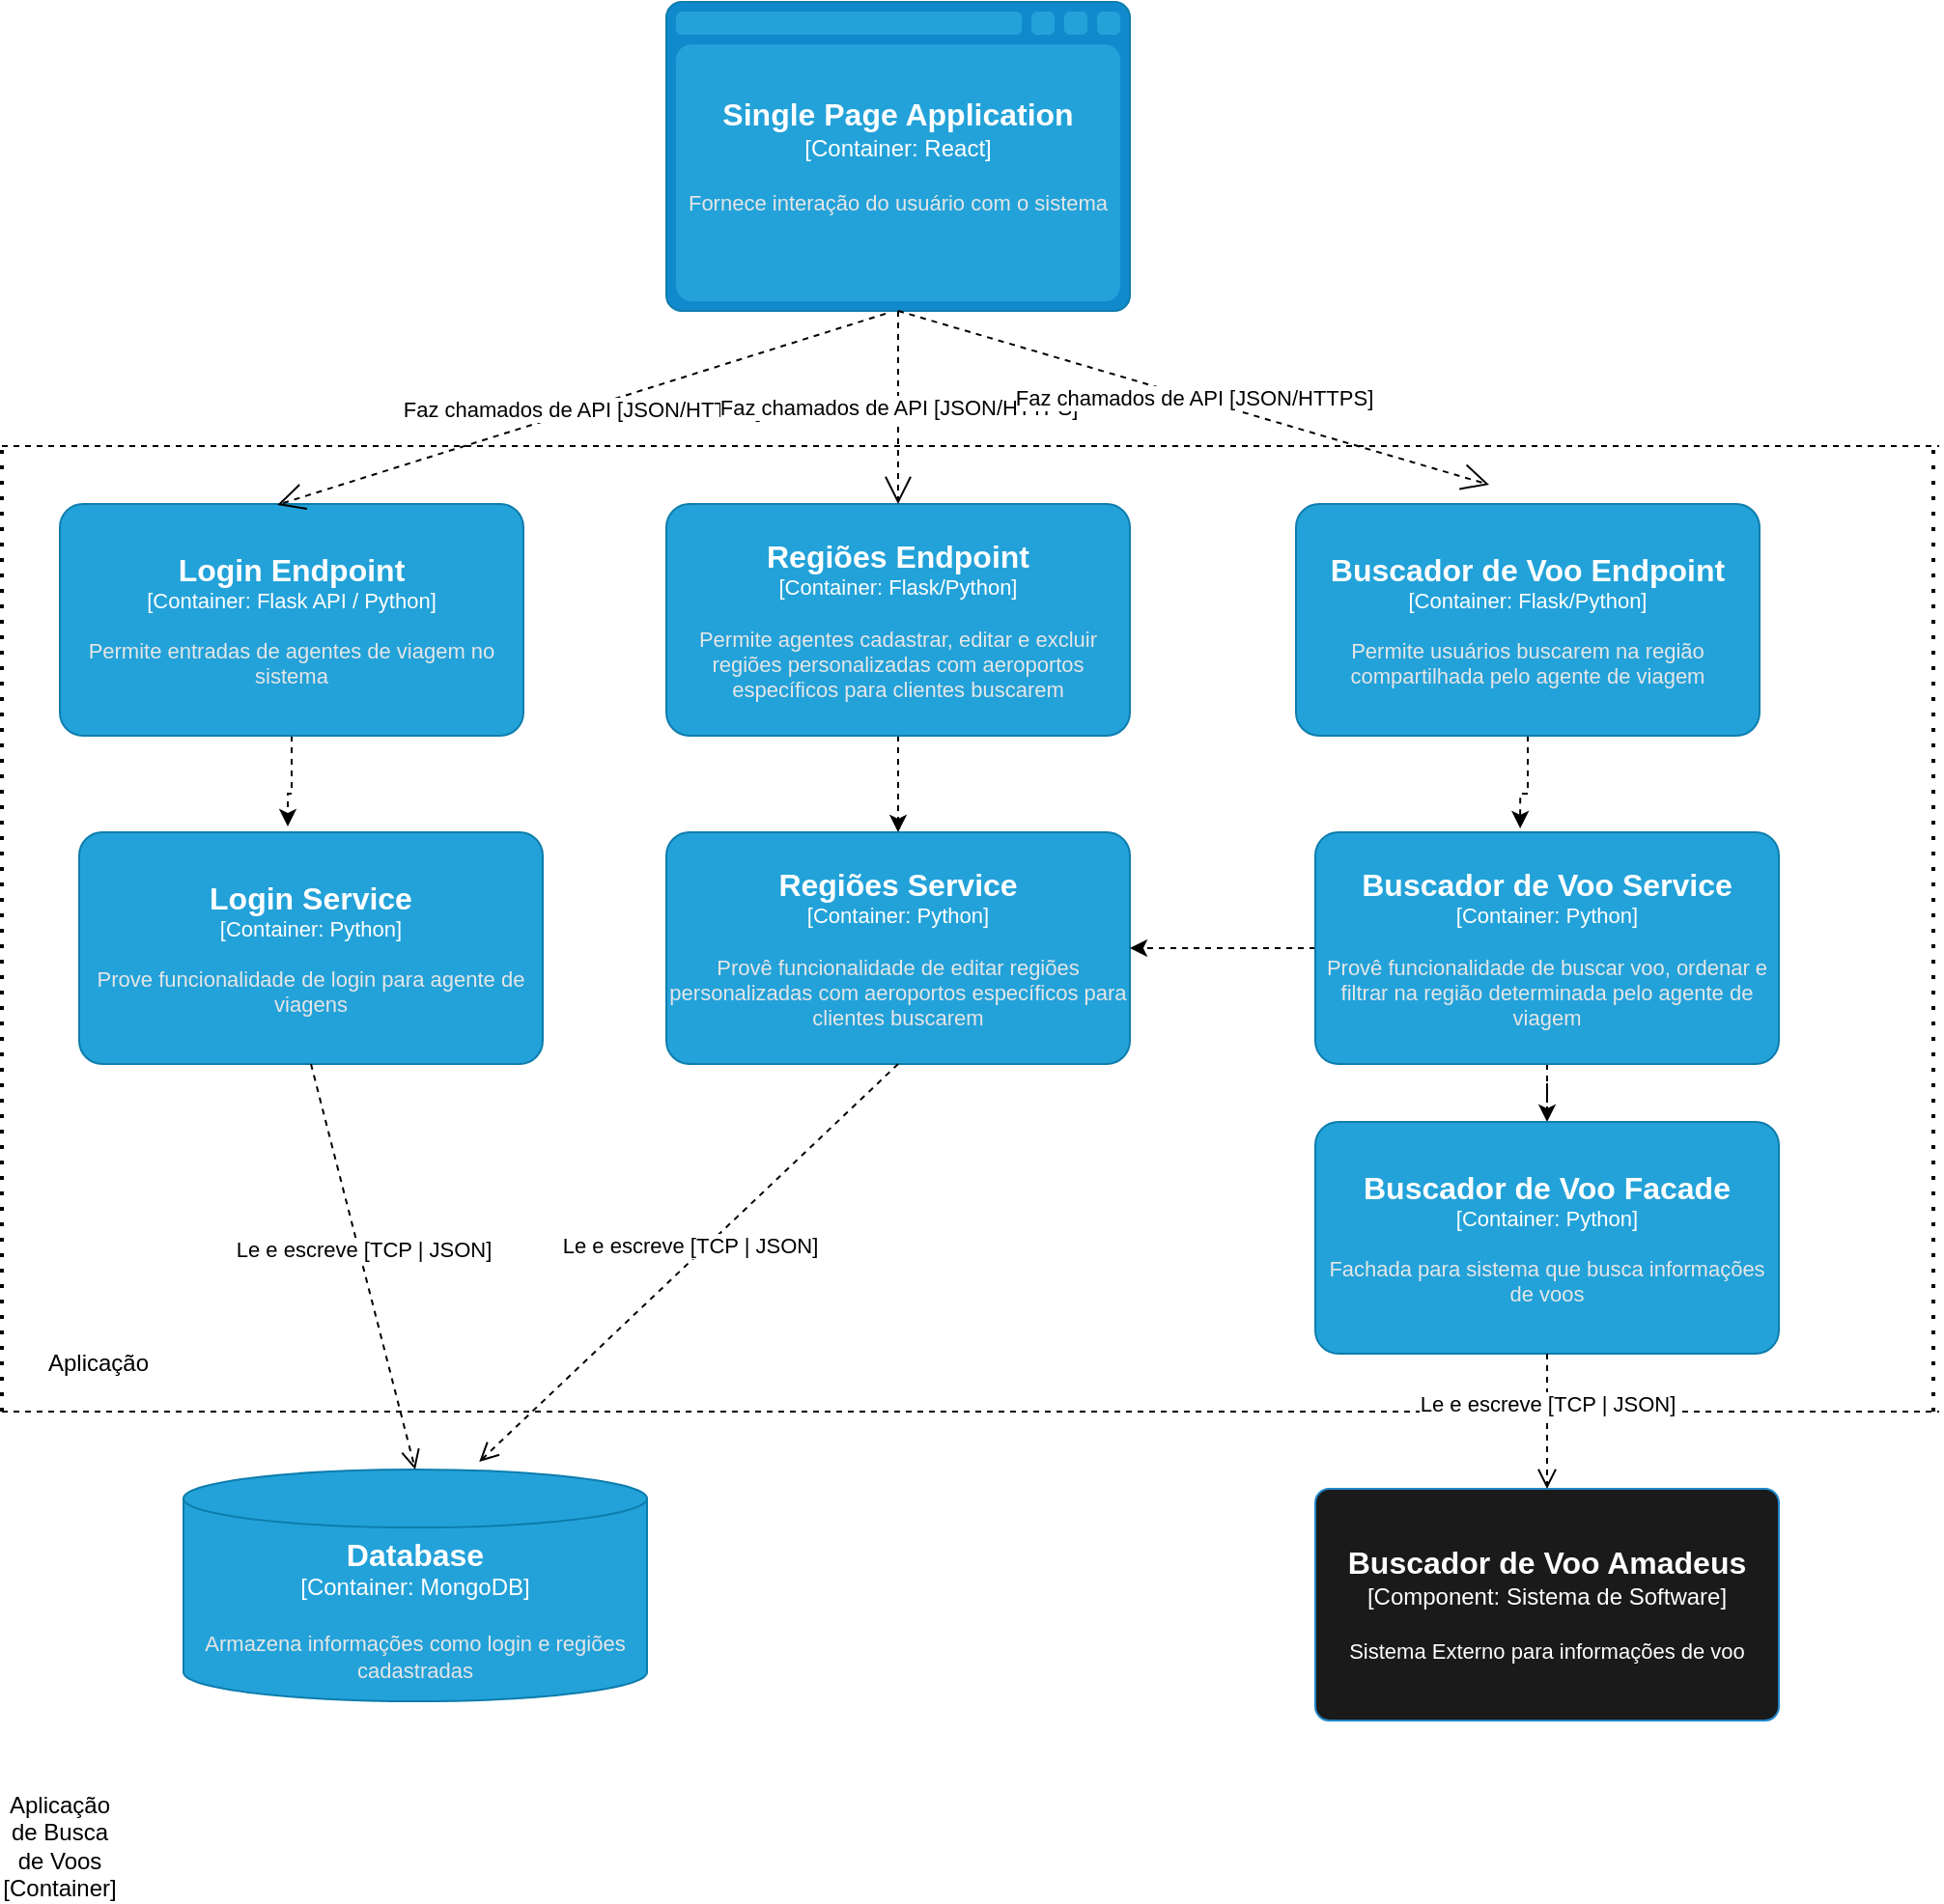 <mxfile version="21.7.3" type="device">
  <diagram id="cLjZCmnfqGSiBmY_wUJz" name="Página-1">
    <mxGraphModel dx="954" dy="585" grid="1" gridSize="10" guides="1" tooltips="1" connect="1" arrows="1" fold="1" page="1" pageScale="1" pageWidth="827" pageHeight="1169" math="0" shadow="0">
      <root>
        <mxCell id="0" />
        <mxCell id="1" parent="0" />
        <object placeholders="1" c4Type="Single Page Application" c4Container="Container" c4Technology="React" c4Description="Fornece interação do usuário com o sistema&#xa;" label="&lt;font style=&quot;font-size: 16px&quot;&gt;&lt;b&gt;%c4Type%&lt;/b&gt;&lt;/font&gt;&lt;div&gt;[%c4Container%:&amp;nbsp;%c4Technology%]&lt;/div&gt;&lt;br&gt;&lt;div&gt;&lt;font style=&quot;font-size: 11px&quot;&gt;&lt;font color=&quot;#E6E6E6&quot;&gt;%c4Description%&lt;/font&gt;&lt;/div&gt;" id="w99Zuh6v_5E5GUMmRO2c-1">
          <mxCell style="shape=mxgraph.c4.webBrowserContainer2;whiteSpace=wrap;html=1;boundedLbl=1;rounded=0;labelBackgroundColor=none;strokeColor=#118ACD;fillColor=#23A2D9;strokeColor=#118ACD;strokeColor2=#0E7DAD;fontSize=12;fontColor=#ffffff;align=center;metaEdit=1;points=[[0.5,0,0],[1,0.25,0],[1,0.5,0],[1,0.75,0],[0.5,1,0],[0,0.75,0],[0,0.5,0],[0,0.25,0]];resizable=0;" vertex="1" parent="1">
            <mxGeometry x="424" y="50" width="240" height="160" as="geometry" />
          </mxCell>
        </object>
        <mxCell id="w99Zuh6v_5E5GUMmRO2c-23" value="" style="edgeStyle=orthogonalEdgeStyle;rounded=0;orthogonalLoop=1;jettySize=auto;html=1;dashed=1;entryX=0.45;entryY=-0.025;entryDx=0;entryDy=0;entryPerimeter=0;" edge="1" parent="1" source="w99Zuh6v_5E5GUMmRO2c-2" target="w99Zuh6v_5E5GUMmRO2c-3">
          <mxGeometry relative="1" as="geometry">
            <Array as="points">
              <mxPoint x="230" y="460" />
              <mxPoint x="228" y="460" />
            </Array>
          </mxGeometry>
        </mxCell>
        <object placeholders="1" c4Name="Login Endpoint" c4Type="Container" c4Technology="Flask API / Python" c4Description="Permite entradas de agentes de viagem no sistema" label="&lt;font style=&quot;font-size: 16px&quot;&gt;&lt;b&gt;%c4Name%&lt;/b&gt;&lt;/font&gt;&lt;div&gt;[%c4Type%: %c4Technology%]&lt;/div&gt;&lt;br&gt;&lt;div&gt;&lt;font style=&quot;font-size: 11px&quot;&gt;&lt;font color=&quot;#E6E6E6&quot;&gt;%c4Description%&lt;/font&gt;&lt;/div&gt;" id="w99Zuh6v_5E5GUMmRO2c-2">
          <mxCell style="rounded=1;whiteSpace=wrap;html=1;fontSize=11;labelBackgroundColor=none;fillColor=#23A2D9;fontColor=#ffffff;align=center;arcSize=10;strokeColor=#0E7DAD;metaEdit=1;resizable=0;points=[[0.25,0,0],[0.5,0,0],[0.75,0,0],[1,0.25,0],[1,0.5,0],[1,0.75,0],[0.75,1,0],[0.5,1,0],[0.25,1,0],[0,0.75,0],[0,0.5,0],[0,0.25,0]];" vertex="1" parent="1">
            <mxGeometry x="110" y="310" width="240" height="120" as="geometry" />
          </mxCell>
        </object>
        <object placeholders="1" c4Name="Login Service" c4Type="Container" c4Technology="Python" c4Description="Prove funcionalidade de login para agente de viagens" label="&lt;font style=&quot;font-size: 16px&quot;&gt;&lt;b&gt;%c4Name%&lt;/b&gt;&lt;/font&gt;&lt;div&gt;[%c4Type%: %c4Technology%]&lt;/div&gt;&lt;br&gt;&lt;div&gt;&lt;font style=&quot;font-size: 11px&quot;&gt;&lt;font color=&quot;#E6E6E6&quot;&gt;%c4Description%&lt;/font&gt;&lt;/div&gt;" id="w99Zuh6v_5E5GUMmRO2c-3">
          <mxCell style="rounded=1;whiteSpace=wrap;html=1;fontSize=11;labelBackgroundColor=none;fillColor=#23A2D9;fontColor=#ffffff;align=center;arcSize=10;strokeColor=#0E7DAD;metaEdit=1;resizable=0;points=[[0.25,0,0],[0.5,0,0],[0.75,0,0],[1,0.25,0],[1,0.5,0],[1,0.75,0],[0.75,1,0],[0.5,1,0],[0.25,1,0],[0,0.75,0],[0,0.5,0],[0,0.25,0]];" vertex="1" parent="1">
            <mxGeometry x="120" y="480" width="240" height="120" as="geometry" />
          </mxCell>
        </object>
        <object placeholders="1" c4Type="Database" c4Container="Container" c4Technology="MongoDB" c4Description="Armazena informações como login e regiões cadastradas" label="&lt;font style=&quot;font-size: 16px&quot;&gt;&lt;b&gt;%c4Type%&lt;/b&gt;&lt;/font&gt;&lt;div&gt;[%c4Container%:&amp;nbsp;%c4Technology%]&lt;/div&gt;&lt;br&gt;&lt;div&gt;&lt;font style=&quot;font-size: 11px&quot;&gt;&lt;font color=&quot;#E6E6E6&quot;&gt;%c4Description%&lt;/font&gt;&lt;/div&gt;" id="w99Zuh6v_5E5GUMmRO2c-4">
          <mxCell style="shape=cylinder3;size=15;whiteSpace=wrap;html=1;boundedLbl=1;rounded=0;labelBackgroundColor=none;fillColor=#23A2D9;fontSize=12;fontColor=#ffffff;align=center;strokeColor=#0E7DAD;metaEdit=1;points=[[0.5,0,0],[1,0.25,0],[1,0.5,0],[1,0.75,0],[0.5,1,0],[0,0.75,0],[0,0.5,0],[0,0.25,0]];resizable=0;" vertex="1" parent="1">
            <mxGeometry x="174" y="810" width="240" height="120" as="geometry" />
          </mxCell>
        </object>
        <mxCell id="w99Zuh6v_5E5GUMmRO2c-24" value="" style="edgeStyle=orthogonalEdgeStyle;rounded=0;orthogonalLoop=1;jettySize=auto;html=1;dashed=1;" edge="1" parent="1" source="w99Zuh6v_5E5GUMmRO2c-5" target="w99Zuh6v_5E5GUMmRO2c-6">
          <mxGeometry relative="1" as="geometry" />
        </mxCell>
        <object placeholders="1" c4Name="Regiões Endpoint" c4Type="Container" c4Technology="Flask/Python" c4Description="Permite agentes cadastrar, editar e excluir regiões personalizadas com aeroportos específicos para clientes buscarem" label="&lt;font style=&quot;font-size: 16px&quot;&gt;&lt;b&gt;%c4Name%&lt;/b&gt;&lt;/font&gt;&lt;div&gt;[%c4Type%: %c4Technology%]&lt;/div&gt;&lt;br&gt;&lt;div&gt;&lt;font style=&quot;font-size: 11px&quot;&gt;&lt;font color=&quot;#E6E6E6&quot;&gt;%c4Description%&lt;/font&gt;&lt;/div&gt;" id="w99Zuh6v_5E5GUMmRO2c-5">
          <mxCell style="rounded=1;whiteSpace=wrap;html=1;fontSize=11;labelBackgroundColor=none;fillColor=#23A2D9;fontColor=#ffffff;align=center;arcSize=10;strokeColor=#0E7DAD;metaEdit=1;resizable=0;points=[[0.25,0,0],[0.5,0,0],[0.75,0,0],[1,0.25,0],[1,0.5,0],[1,0.75,0],[0.75,1,0],[0.5,1,0],[0.25,1,0],[0,0.75,0],[0,0.5,0],[0,0.25,0]];" vertex="1" parent="1">
            <mxGeometry x="424" y="310" width="240" height="120" as="geometry" />
          </mxCell>
        </object>
        <object placeholders="1" c4Name="Regiões Service" c4Type="Container" c4Technology="Python" c4Description="Provê funcionalidade de editar regiões personalizadas com aeroportos específicos para clientes buscarem" label="&lt;font style=&quot;font-size: 16px&quot;&gt;&lt;b&gt;%c4Name%&lt;/b&gt;&lt;/font&gt;&lt;div&gt;[%c4Type%: %c4Technology%]&lt;/div&gt;&lt;br&gt;&lt;div&gt;&lt;font style=&quot;font-size: 11px&quot;&gt;&lt;font color=&quot;#E6E6E6&quot;&gt;%c4Description%&lt;/font&gt;&lt;/div&gt;" id="w99Zuh6v_5E5GUMmRO2c-6">
          <mxCell style="rounded=1;whiteSpace=wrap;html=1;fontSize=11;labelBackgroundColor=none;fillColor=#23A2D9;fontColor=#ffffff;align=center;arcSize=10;strokeColor=#0E7DAD;metaEdit=1;resizable=0;points=[[0.25,0,0],[0.5,0,0],[0.75,0,0],[1,0.25,0],[1,0.5,0],[1,0.75,0],[0.75,1,0],[0.5,1,0],[0.25,1,0],[0,0.75,0],[0,0.5,0],[0,0.25,0]];" vertex="1" parent="1">
            <mxGeometry x="424" y="480" width="240" height="120" as="geometry" />
          </mxCell>
        </object>
        <mxCell id="w99Zuh6v_5E5GUMmRO2c-25" value="" style="edgeStyle=orthogonalEdgeStyle;rounded=0;orthogonalLoop=1;jettySize=auto;html=1;dashed=1;entryX=0.442;entryY=-0.017;entryDx=0;entryDy=0;entryPerimeter=0;" edge="1" parent="1" source="w99Zuh6v_5E5GUMmRO2c-7" target="w99Zuh6v_5E5GUMmRO2c-8">
          <mxGeometry relative="1" as="geometry">
            <Array as="points">
              <mxPoint x="870" y="460" />
              <mxPoint x="866" y="460" />
            </Array>
          </mxGeometry>
        </mxCell>
        <object placeholders="1" c4Name="Buscador de Voo Endpoint" c4Type="Container" c4Technology="Flask/Python" c4Description="Permite usuários buscarem na região compartilhada pelo agente de viagem" label="&lt;font style=&quot;font-size: 16px&quot;&gt;&lt;b&gt;%c4Name%&lt;/b&gt;&lt;/font&gt;&lt;div&gt;[%c4Type%: %c4Technology%]&lt;/div&gt;&lt;br&gt;&lt;div&gt;&lt;font style=&quot;font-size: 11px&quot;&gt;&lt;font color=&quot;#E6E6E6&quot;&gt;%c4Description%&lt;/font&gt;&lt;/div&gt;" id="w99Zuh6v_5E5GUMmRO2c-7">
          <mxCell style="rounded=1;whiteSpace=wrap;html=1;fontSize=11;labelBackgroundColor=none;fillColor=#23A2D9;fontColor=#ffffff;align=center;arcSize=10;strokeColor=#0E7DAD;metaEdit=1;resizable=0;points=[[0.25,0,0],[0.5,0,0],[0.75,0,0],[1,0.25,0],[1,0.5,0],[1,0.75,0],[0.75,1,0],[0.5,1,0],[0.25,1,0],[0,0.75,0],[0,0.5,0],[0,0.25,0]];" vertex="1" parent="1">
            <mxGeometry x="750" y="310" width="240" height="120" as="geometry" />
          </mxCell>
        </object>
        <mxCell id="w99Zuh6v_5E5GUMmRO2c-32" value="" style="edgeStyle=orthogonalEdgeStyle;rounded=0;orthogonalLoop=1;jettySize=auto;html=1;dashed=1;" edge="1" parent="1" source="w99Zuh6v_5E5GUMmRO2c-8" target="w99Zuh6v_5E5GUMmRO2c-16">
          <mxGeometry relative="1" as="geometry" />
        </mxCell>
        <mxCell id="w99Zuh6v_5E5GUMmRO2c-33" value="" style="edgeStyle=orthogonalEdgeStyle;rounded=0;orthogonalLoop=1;jettySize=auto;html=1;dashed=1;" edge="1" parent="1" source="w99Zuh6v_5E5GUMmRO2c-8" target="w99Zuh6v_5E5GUMmRO2c-6">
          <mxGeometry relative="1" as="geometry" />
        </mxCell>
        <object placeholders="1" c4Name="Buscador de Voo Service" c4Type="Container" c4Technology="Python" c4Description="Provê funcionalidade de buscar voo, ordenar e filtrar na região determinada pelo agente de viagem" label="&lt;font style=&quot;font-size: 16px&quot;&gt;&lt;b&gt;%c4Name%&lt;/b&gt;&lt;/font&gt;&lt;div&gt;[%c4Type%: %c4Technology%]&lt;/div&gt;&lt;br&gt;&lt;div&gt;&lt;font style=&quot;font-size: 11px&quot;&gt;&lt;font color=&quot;#E6E6E6&quot;&gt;%c4Description%&lt;/font&gt;&lt;/div&gt;" id="w99Zuh6v_5E5GUMmRO2c-8">
          <mxCell style="rounded=1;whiteSpace=wrap;html=1;fontSize=11;labelBackgroundColor=none;fillColor=#23A2D9;fontColor=#ffffff;align=center;arcSize=10;strokeColor=#0E7DAD;metaEdit=1;resizable=0;points=[[0.25,0,0],[0.5,0,0],[0.75,0,0],[1,0.25,0],[1,0.5,0],[1,0.75,0],[0.75,1,0],[0.5,1,0],[0.25,1,0],[0,0.75,0],[0,0.5,0],[0,0.25,0]];" vertex="1" parent="1">
            <mxGeometry x="760" y="480" width="240" height="120" as="geometry" />
          </mxCell>
        </object>
        <mxCell id="w99Zuh6v_5E5GUMmRO2c-9" value="Faz chamados de API [JSON/HTTPS]" style="endArrow=open;endSize=12;dashed=1;html=1;rounded=0;exitX=0.473;exitY=1.009;exitDx=0;exitDy=0;exitPerimeter=0;entryX=0.469;entryY=0.004;entryDx=0;entryDy=0;entryPerimeter=0;" edge="1" parent="1" source="w99Zuh6v_5E5GUMmRO2c-1" target="w99Zuh6v_5E5GUMmRO2c-2">
          <mxGeometry width="160" relative="1" as="geometry">
            <mxPoint x="450" y="370" as="sourcePoint" />
            <mxPoint x="610" y="370" as="targetPoint" />
          </mxGeometry>
        </mxCell>
        <mxCell id="w99Zuh6v_5E5GUMmRO2c-11" value="Faz chamados de API [JSON/HTTPS]" style="endArrow=open;endSize=12;dashed=1;html=1;rounded=0;exitX=0.5;exitY=1;exitDx=0;exitDy=0;exitPerimeter=0;entryX=0.5;entryY=0;entryDx=0;entryDy=0;entryPerimeter=0;" edge="1" parent="1" source="w99Zuh6v_5E5GUMmRO2c-1" target="w99Zuh6v_5E5GUMmRO2c-5">
          <mxGeometry width="160" relative="1" as="geometry">
            <mxPoint x="464" y="241" as="sourcePoint" />
            <mxPoint x="233" y="320" as="targetPoint" />
          </mxGeometry>
        </mxCell>
        <mxCell id="w99Zuh6v_5E5GUMmRO2c-12" value="Faz chamados de API [JSON/HTTPS]" style="endArrow=open;endSize=12;dashed=1;html=1;rounded=0;exitX=0.5;exitY=1;exitDx=0;exitDy=0;exitPerimeter=0;" edge="1" parent="1" source="w99Zuh6v_5E5GUMmRO2c-1">
          <mxGeometry width="160" relative="1" as="geometry">
            <mxPoint x="474" y="251" as="sourcePoint" />
            <mxPoint x="850" y="300" as="targetPoint" />
          </mxGeometry>
        </mxCell>
        <object placeholders="1" c4Name="Buscador de Voo Facade" c4Type="Container" c4Technology="Python" c4Description="Fachada para sistema que busca informações de voos" label="&lt;font style=&quot;font-size: 16px&quot;&gt;&lt;b&gt;%c4Name%&lt;/b&gt;&lt;/font&gt;&lt;div&gt;[%c4Type%: %c4Technology%]&lt;/div&gt;&lt;br&gt;&lt;div&gt;&lt;font style=&quot;font-size: 11px&quot;&gt;&lt;font color=&quot;#E6E6E6&quot;&gt;%c4Description%&lt;/font&gt;&lt;/div&gt;" id="w99Zuh6v_5E5GUMmRO2c-16">
          <mxCell style="rounded=1;whiteSpace=wrap;html=1;fontSize=11;labelBackgroundColor=none;fillColor=#23A2D9;fontColor=#ffffff;align=center;arcSize=10;strokeColor=#0E7DAD;metaEdit=1;resizable=0;points=[[0.25,0,0],[0.5,0,0],[0.75,0,0],[1,0.25,0],[1,0.5,0],[1,0.75,0],[0.75,1,0],[0.5,1,0],[0.25,1,0],[0,0.75,0],[0,0.5,0],[0,0.25,0]];" vertex="1" parent="1">
            <mxGeometry x="760" y="630" width="240" height="120" as="geometry" />
          </mxCell>
        </object>
        <object placeholders="1" c4Name="Buscador de Voo Amadeus" c4Type="Component" c4Technology="Sistema de Software" c4Description="Sistema Externo para informações de voo" label="&lt;font style=&quot;font-size: 16px&quot;&gt;&lt;b&gt;%c4Name%&lt;/b&gt;&lt;/font&gt;&lt;div&gt;[%c4Type%: %c4Technology%]&lt;/div&gt;&lt;br&gt;&lt;div&gt;&lt;font style=&quot;font-size: 11px&quot;&gt;%c4Description%&lt;/font&gt;&lt;/div&gt;" id="w99Zuh6v_5E5GUMmRO2c-17">
          <mxCell style="rounded=1;whiteSpace=wrap;html=1;labelBackgroundColor=none;fillColor=#1A1A1A;fontColor=#ffffff;align=center;arcSize=6;strokeColor=#2086C9;metaEdit=1;resizable=0;points=[[0.25,0,0],[0.5,0,0],[0.75,0,0],[1,0.25,0],[1,0.5,0],[1,0.75,0],[0.75,1,0],[0.5,1,0],[0.25,1,0],[0,0.75,0],[0,0.5,0],[0,0.25,0]];" vertex="1" parent="1">
            <mxGeometry x="760" y="820" width="240" height="120" as="geometry" />
          </mxCell>
        </object>
        <mxCell id="w99Zuh6v_5E5GUMmRO2c-18" value="" style="endArrow=none;dashed=1;html=1;rounded=0;" edge="1" parent="1">
          <mxGeometry width="50" height="50" relative="1" as="geometry">
            <mxPoint x="80" y="780" as="sourcePoint" />
            <mxPoint x="1083" y="780" as="targetPoint" />
          </mxGeometry>
        </mxCell>
        <mxCell id="w99Zuh6v_5E5GUMmRO2c-20" value="" style="endArrow=none;dashed=1;html=1;dashPattern=1 3;strokeWidth=2;rounded=0;" edge="1" parent="1">
          <mxGeometry width="50" height="50" relative="1" as="geometry">
            <mxPoint x="1080" y="780" as="sourcePoint" />
            <mxPoint x="1080" y="280" as="targetPoint" />
          </mxGeometry>
        </mxCell>
        <mxCell id="w99Zuh6v_5E5GUMmRO2c-21" value="" style="endArrow=none;dashed=1;html=1;rounded=0;" edge="1" parent="1">
          <mxGeometry width="50" height="50" relative="1" as="geometry">
            <mxPoint x="80" y="280" as="sourcePoint" />
            <mxPoint x="1083" y="280" as="targetPoint" />
          </mxGeometry>
        </mxCell>
        <mxCell id="w99Zuh6v_5E5GUMmRO2c-22" value="" style="endArrow=none;dashed=1;html=1;dashPattern=1 3;strokeWidth=2;rounded=0;" edge="1" parent="1">
          <mxGeometry width="50" height="50" relative="1" as="geometry">
            <mxPoint x="80" y="780" as="sourcePoint" />
            <mxPoint x="80" y="280" as="targetPoint" />
          </mxGeometry>
        </mxCell>
        <mxCell id="w99Zuh6v_5E5GUMmRO2c-29" value="Le e escreve [TCP | JSON]" style="html=1;verticalAlign=bottom;endArrow=open;dashed=1;endSize=8;curved=0;rounded=0;entryX=0.5;entryY=0;entryDx=0;entryDy=0;entryPerimeter=0;exitX=0.5;exitY=1;exitDx=0;exitDy=0;exitPerimeter=0;" edge="1" parent="1" source="w99Zuh6v_5E5GUMmRO2c-3" target="w99Zuh6v_5E5GUMmRO2c-4">
          <mxGeometry relative="1" as="geometry">
            <mxPoint x="610" y="530" as="sourcePoint" />
            <mxPoint x="530" y="530" as="targetPoint" />
          </mxGeometry>
        </mxCell>
        <mxCell id="w99Zuh6v_5E5GUMmRO2c-30" value="Le e escreve [TCP | JSON]" style="html=1;verticalAlign=bottom;endArrow=open;dashed=1;endSize=8;curved=0;rounded=0;entryX=0.638;entryY=-0.033;entryDx=0;entryDy=0;entryPerimeter=0;exitX=0.5;exitY=1;exitDx=0;exitDy=0;exitPerimeter=0;" edge="1" parent="1" source="w99Zuh6v_5E5GUMmRO2c-6" target="w99Zuh6v_5E5GUMmRO2c-4">
          <mxGeometry relative="1" as="geometry">
            <mxPoint x="250" y="610" as="sourcePoint" />
            <mxPoint x="304" y="820" as="targetPoint" />
          </mxGeometry>
        </mxCell>
        <mxCell id="w99Zuh6v_5E5GUMmRO2c-31" value="Le e escreve [TCP | JSON]" style="html=1;verticalAlign=bottom;endArrow=open;dashed=1;endSize=8;curved=0;rounded=0;entryX=0.5;entryY=0;entryDx=0;entryDy=0;entryPerimeter=0;exitX=0.5;exitY=1;exitDx=0;exitDy=0;exitPerimeter=0;" edge="1" parent="1" source="w99Zuh6v_5E5GUMmRO2c-16" target="w99Zuh6v_5E5GUMmRO2c-17">
          <mxGeometry relative="1" as="geometry">
            <mxPoint x="554" y="610" as="sourcePoint" />
            <mxPoint x="337" y="816" as="targetPoint" />
          </mxGeometry>
        </mxCell>
        <mxCell id="w99Zuh6v_5E5GUMmRO2c-34" value="Aplicação" style="text;html=1;strokeColor=none;fillColor=none;align=center;verticalAlign=middle;whiteSpace=wrap;rounded=0;" vertex="1" parent="1">
          <mxGeometry x="100" y="740" width="60" height="30" as="geometry" />
        </mxCell>
        <mxCell id="w99Zuh6v_5E5GUMmRO2c-35" value="Aplicação de Busca de Voos [Container]" style="text;html=1;strokeColor=none;fillColor=none;align=center;verticalAlign=middle;whiteSpace=wrap;rounded=0;" vertex="1" parent="1">
          <mxGeometry x="80" y="990" width="60" height="30" as="geometry" />
        </mxCell>
      </root>
    </mxGraphModel>
  </diagram>
</mxfile>
